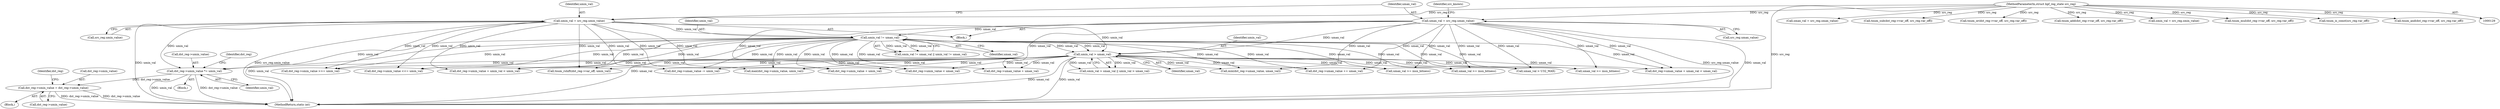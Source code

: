 digraph "0_linux_b799207e1e1816b09e7a5920fbb2d5fcf6edd681@pointer" {
"1000463" [label="(Call,dst_reg->umin_value *= umin_val)"];
"1000187" [label="(Call,umin_val = src_reg.umin_value)"];
"1000133" [label="(MethodParameterIn,struct bpf_reg_state src_reg)"];
"1000224" [label="(Call,umin_val > umax_val)"];
"1000217" [label="(Call,umin_val != umax_val)"];
"1000192" [label="(Call,umax_val = src_reg.umax_value)"];
"1000492" [label="(Call,dst_reg->smin_value = dst_reg->umin_value)"];
"1000693" [label="(Call,umax_val >= insn_bitness)"];
"1000464" [label="(Call,dst_reg->umin_value)"];
"1000220" [label="(Call,smin_val > smax_val || umin_val > umax_val)"];
"1000379" [label="(Call,dst_reg->umin_value < umax_val)"];
"1000189" [label="(Call,src_reg.umin_value)"];
"1000254" [label="(Block,)"];
"1000467" [label="(Identifier,umin_val)"];
"1000217" [label="(Call,umin_val != umax_val)"];
"1000751" [label="(Call,umax_val >= insn_bitness)"];
"1000501" [label="(Identifier,dst_reg)"];
"1000193" [label="(Identifier,umax_val)"];
"1000182" [label="(Call,smax_val = src_reg.smax_value)"];
"1000402" [label="(Call,dst_reg->umax_value -= umin_val)"];
"1000325" [label="(Call,dst_reg->umax_value += umax_val)"];
"1000496" [label="(Call,dst_reg->umin_value)"];
"1000294" [label="(Call,dst_reg->umin_value + umin_val)"];
"1000293" [label="(Call,dst_reg->umin_value + umin_val < umin_val)"];
"1000301" [label="(Call,dst_reg->umax_value + umax_val)"];
"1000224" [label="(Call,umin_val > umax_val)"];
"1000226" [label="(Identifier,umax_val)"];
"1000551" [label="(Call,min(dst_reg->umax_value, umax_val))"];
"1000218" [label="(Identifier,umin_val)"];
"1000491" [label="(Block,)"];
"1000463" [label="(Call,dst_reg->umin_value *= umin_val)"];
"1000225" [label="(Identifier,umin_val)"];
"1000493" [label="(Call,dst_reg->smin_value)"];
"1000192" [label="(Call,umax_val = src_reg.umax_value)"];
"1000187" [label="(Call,umin_val = src_reg.umin_value)"];
"1000411" [label="(Call,tnum_sub(dst_reg->var_off, src_reg.var_off))"];
"1000631" [label="(Call,max(dst_reg->umin_value, umin_val))"];
"1000620" [label="(Call,tnum_or(dst_reg->var_off, src_reg.var_off))"];
"1000213" [label="(Call,smin_val != smax_val || umin_val != umax_val)"];
"1000219" [label="(Identifier,umax_val)"];
"1000334" [label="(Call,tnum_add(dst_reg->var_off, src_reg.var_off))"];
"1000177" [label="(Call,smin_val = src_reg.smin_value)"];
"1000776" [label="(Call,tnum_rshift(dst_reg->var_off, umin_val))"];
"1000449" [label="(Call,umax_val > U32_MAX)"];
"1000470" [label="(Identifier,dst_reg)"];
"1000864" [label="(MethodReturn,static int)"];
"1000424" [label="(Call,tnum_mul(dst_reg->var_off, src_reg.var_off))"];
"1000807" [label="(Call,dst_reg->smin_value >>= umin_val)"];
"1000199" [label="(Call,tnum_is_const(src_reg.var_off))"];
"1000198" [label="(Identifier,src_known)"];
"1000492" [label="(Call,dst_reg->smin_value = dst_reg->umin_value)"];
"1000194" [label="(Call,src_reg.umax_value)"];
"1000133" [label="(MethodParameterIn,struct bpf_reg_state src_reg)"];
"1000134" [label="(Block,)"];
"1000706" [label="(Call,dst_reg->umin_value <<= umin_val)"];
"1000796" [label="(Call,umax_val >= insn_bitness)"];
"1000188" [label="(Identifier,umin_val)"];
"1000300" [label="(Call,dst_reg->umax_value + umax_val < umax_val)"];
"1000531" [label="(Call,tnum_and(dst_reg->var_off, src_reg.var_off))"];
"1000463" -> "1000254"  [label="AST: "];
"1000463" -> "1000467"  [label="CFG: "];
"1000464" -> "1000463"  [label="AST: "];
"1000467" -> "1000463"  [label="AST: "];
"1000470" -> "1000463"  [label="CFG: "];
"1000463" -> "1000864"  [label="DDG: umin_val"];
"1000463" -> "1000864"  [label="DDG: dst_reg->umin_value"];
"1000187" -> "1000463"  [label="DDG: umin_val"];
"1000224" -> "1000463"  [label="DDG: umin_val"];
"1000217" -> "1000463"  [label="DDG: umin_val"];
"1000463" -> "1000492"  [label="DDG: dst_reg->umin_value"];
"1000187" -> "1000134"  [label="AST: "];
"1000187" -> "1000189"  [label="CFG: "];
"1000188" -> "1000187"  [label="AST: "];
"1000189" -> "1000187"  [label="AST: "];
"1000193" -> "1000187"  [label="CFG: "];
"1000187" -> "1000864"  [label="DDG: umin_val"];
"1000187" -> "1000864"  [label="DDG: src_reg.umin_value"];
"1000133" -> "1000187"  [label="DDG: src_reg"];
"1000187" -> "1000217"  [label="DDG: umin_val"];
"1000187" -> "1000224"  [label="DDG: umin_val"];
"1000187" -> "1000293"  [label="DDG: umin_val"];
"1000187" -> "1000294"  [label="DDG: umin_val"];
"1000187" -> "1000402"  [label="DDG: umin_val"];
"1000187" -> "1000631"  [label="DDG: umin_val"];
"1000187" -> "1000706"  [label="DDG: umin_val"];
"1000187" -> "1000776"  [label="DDG: umin_val"];
"1000187" -> "1000807"  [label="DDG: umin_val"];
"1000133" -> "1000129"  [label="AST: "];
"1000133" -> "1000864"  [label="DDG: src_reg"];
"1000133" -> "1000177"  [label="DDG: src_reg"];
"1000133" -> "1000182"  [label="DDG: src_reg"];
"1000133" -> "1000192"  [label="DDG: src_reg"];
"1000133" -> "1000199"  [label="DDG: src_reg"];
"1000133" -> "1000334"  [label="DDG: src_reg"];
"1000133" -> "1000411"  [label="DDG: src_reg"];
"1000133" -> "1000424"  [label="DDG: src_reg"];
"1000133" -> "1000531"  [label="DDG: src_reg"];
"1000133" -> "1000620"  [label="DDG: src_reg"];
"1000224" -> "1000220"  [label="AST: "];
"1000224" -> "1000226"  [label="CFG: "];
"1000225" -> "1000224"  [label="AST: "];
"1000226" -> "1000224"  [label="AST: "];
"1000220" -> "1000224"  [label="CFG: "];
"1000224" -> "1000864"  [label="DDG: umin_val"];
"1000224" -> "1000864"  [label="DDG: umax_val"];
"1000224" -> "1000220"  [label="DDG: umin_val"];
"1000224" -> "1000220"  [label="DDG: umax_val"];
"1000217" -> "1000224"  [label="DDG: umin_val"];
"1000217" -> "1000224"  [label="DDG: umax_val"];
"1000192" -> "1000224"  [label="DDG: umax_val"];
"1000224" -> "1000293"  [label="DDG: umin_val"];
"1000224" -> "1000294"  [label="DDG: umin_val"];
"1000224" -> "1000300"  [label="DDG: umax_val"];
"1000224" -> "1000301"  [label="DDG: umax_val"];
"1000224" -> "1000325"  [label="DDG: umax_val"];
"1000224" -> "1000379"  [label="DDG: umax_val"];
"1000224" -> "1000402"  [label="DDG: umin_val"];
"1000224" -> "1000449"  [label="DDG: umax_val"];
"1000224" -> "1000551"  [label="DDG: umax_val"];
"1000224" -> "1000631"  [label="DDG: umin_val"];
"1000224" -> "1000693"  [label="DDG: umax_val"];
"1000224" -> "1000706"  [label="DDG: umin_val"];
"1000224" -> "1000751"  [label="DDG: umax_val"];
"1000224" -> "1000776"  [label="DDG: umin_val"];
"1000224" -> "1000796"  [label="DDG: umax_val"];
"1000224" -> "1000807"  [label="DDG: umin_val"];
"1000217" -> "1000213"  [label="AST: "];
"1000217" -> "1000219"  [label="CFG: "];
"1000218" -> "1000217"  [label="AST: "];
"1000219" -> "1000217"  [label="AST: "];
"1000213" -> "1000217"  [label="CFG: "];
"1000217" -> "1000864"  [label="DDG: umax_val"];
"1000217" -> "1000864"  [label="DDG: umin_val"];
"1000217" -> "1000213"  [label="DDG: umin_val"];
"1000217" -> "1000213"  [label="DDG: umax_val"];
"1000192" -> "1000217"  [label="DDG: umax_val"];
"1000217" -> "1000293"  [label="DDG: umin_val"];
"1000217" -> "1000294"  [label="DDG: umin_val"];
"1000217" -> "1000300"  [label="DDG: umax_val"];
"1000217" -> "1000301"  [label="DDG: umax_val"];
"1000217" -> "1000325"  [label="DDG: umax_val"];
"1000217" -> "1000379"  [label="DDG: umax_val"];
"1000217" -> "1000402"  [label="DDG: umin_val"];
"1000217" -> "1000449"  [label="DDG: umax_val"];
"1000217" -> "1000551"  [label="DDG: umax_val"];
"1000217" -> "1000631"  [label="DDG: umin_val"];
"1000217" -> "1000693"  [label="DDG: umax_val"];
"1000217" -> "1000706"  [label="DDG: umin_val"];
"1000217" -> "1000751"  [label="DDG: umax_val"];
"1000217" -> "1000776"  [label="DDG: umin_val"];
"1000217" -> "1000796"  [label="DDG: umax_val"];
"1000217" -> "1000807"  [label="DDG: umin_val"];
"1000192" -> "1000134"  [label="AST: "];
"1000192" -> "1000194"  [label="CFG: "];
"1000193" -> "1000192"  [label="AST: "];
"1000194" -> "1000192"  [label="AST: "];
"1000198" -> "1000192"  [label="CFG: "];
"1000192" -> "1000864"  [label="DDG: src_reg.umax_value"];
"1000192" -> "1000864"  [label="DDG: umax_val"];
"1000192" -> "1000300"  [label="DDG: umax_val"];
"1000192" -> "1000301"  [label="DDG: umax_val"];
"1000192" -> "1000325"  [label="DDG: umax_val"];
"1000192" -> "1000379"  [label="DDG: umax_val"];
"1000192" -> "1000449"  [label="DDG: umax_val"];
"1000192" -> "1000551"  [label="DDG: umax_val"];
"1000192" -> "1000693"  [label="DDG: umax_val"];
"1000192" -> "1000751"  [label="DDG: umax_val"];
"1000192" -> "1000796"  [label="DDG: umax_val"];
"1000492" -> "1000491"  [label="AST: "];
"1000492" -> "1000496"  [label="CFG: "];
"1000493" -> "1000492"  [label="AST: "];
"1000496" -> "1000492"  [label="AST: "];
"1000501" -> "1000492"  [label="CFG: "];
"1000492" -> "1000864"  [label="DDG: dst_reg->umin_value"];
"1000492" -> "1000864"  [label="DDG: dst_reg->smin_value"];
}
